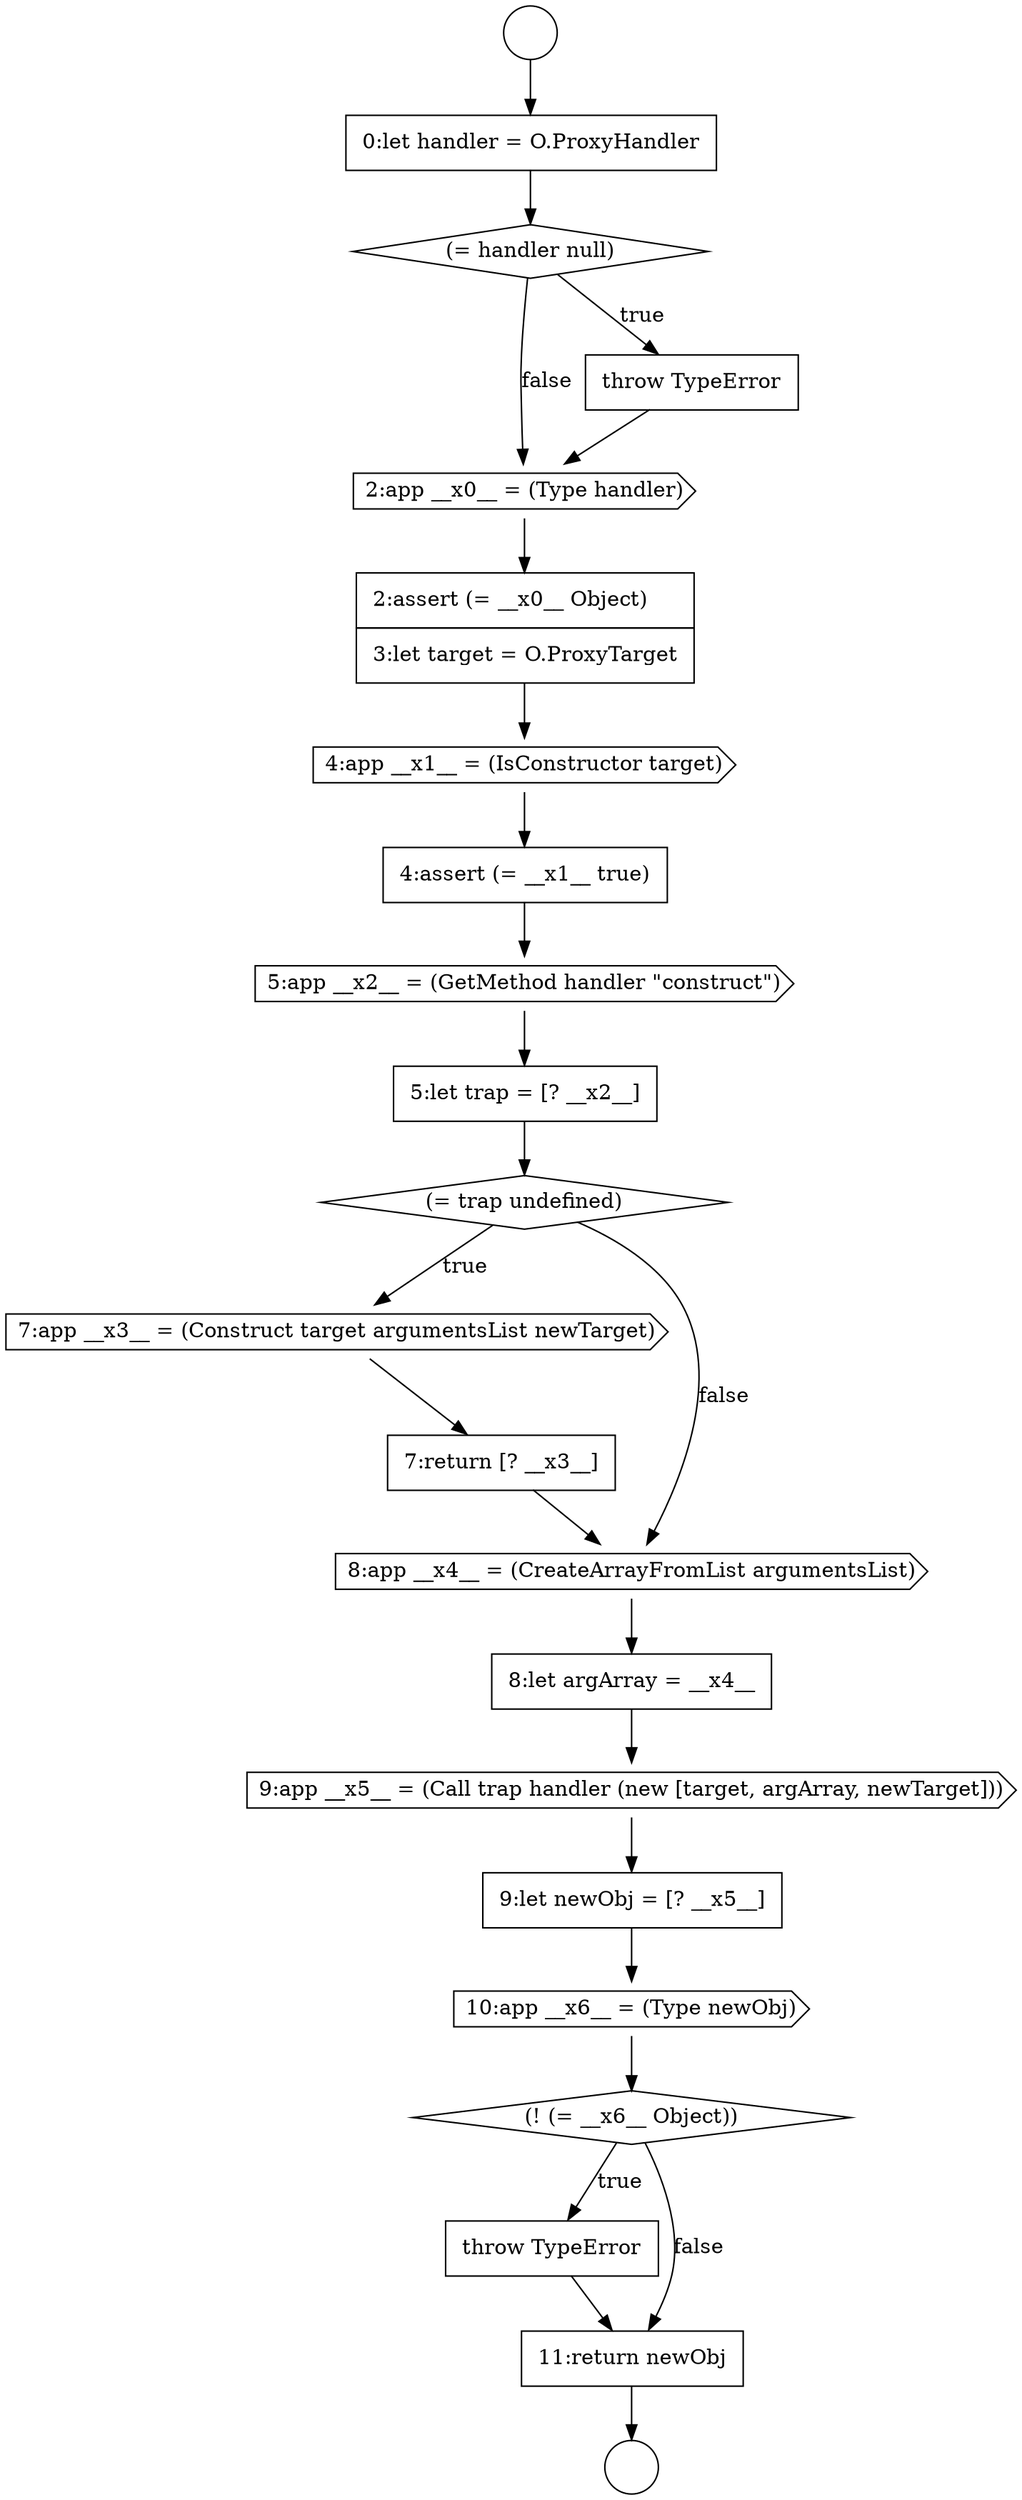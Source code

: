 digraph {
  node3248 [shape=none, margin=0, label=<<font color="black">
    <table border="0" cellborder="1" cellspacing="0" cellpadding="10">
      <tr><td align="left">9:let newObj = [? __x5__]</td></tr>
    </table>
  </font>> color="black" fillcolor="white" style=filled]
  node3231 [shape=circle label=" " color="black" fillcolor="white" style=filled]
  node3243 [shape=cds, label=<<font color="black">7:app __x3__ = (Construct target argumentsList newTarget)</font>> color="black" fillcolor="white" style=filled]
  node3237 [shape=none, margin=0, label=<<font color="black">
    <table border="0" cellborder="1" cellspacing="0" cellpadding="10">
      <tr><td align="left">2:assert (= __x0__ Object)</td></tr>
      <tr><td align="left">3:let target = O.ProxyTarget</td></tr>
    </table>
  </font>> color="black" fillcolor="white" style=filled]
  node3241 [shape=none, margin=0, label=<<font color="black">
    <table border="0" cellborder="1" cellspacing="0" cellpadding="10">
      <tr><td align="left">5:let trap = [? __x2__]</td></tr>
    </table>
  </font>> color="black" fillcolor="white" style=filled]
  node3246 [shape=none, margin=0, label=<<font color="black">
    <table border="0" cellborder="1" cellspacing="0" cellpadding="10">
      <tr><td align="left">8:let argArray = __x4__</td></tr>
    </table>
  </font>> color="black" fillcolor="white" style=filled]
  node3232 [shape=circle label=" " color="black" fillcolor="white" style=filled]
  node3236 [shape=cds, label=<<font color="black">2:app __x0__ = (Type handler)</font>> color="black" fillcolor="white" style=filled]
  node3249 [shape=cds, label=<<font color="black">10:app __x6__ = (Type newObj)</font>> color="black" fillcolor="white" style=filled]
  node3239 [shape=none, margin=0, label=<<font color="black">
    <table border="0" cellborder="1" cellspacing="0" cellpadding="10">
      <tr><td align="left">4:assert (= __x1__ true)</td></tr>
    </table>
  </font>> color="black" fillcolor="white" style=filled]
  node3233 [shape=none, margin=0, label=<<font color="black">
    <table border="0" cellborder="1" cellspacing="0" cellpadding="10">
      <tr><td align="left">0:let handler = O.ProxyHandler</td></tr>
    </table>
  </font>> color="black" fillcolor="white" style=filled]
  node3250 [shape=diamond, label=<<font color="black">(! (= __x6__ Object))</font>> color="black" fillcolor="white" style=filled]
  node3242 [shape=diamond, label=<<font color="black">(= trap undefined)</font>> color="black" fillcolor="white" style=filled]
  node3247 [shape=cds, label=<<font color="black">9:app __x5__ = (Call trap handler (new [target, argArray, newTarget]))</font>> color="black" fillcolor="white" style=filled]
  node3234 [shape=diamond, label=<<font color="black">(= handler null)</font>> color="black" fillcolor="white" style=filled]
  node3240 [shape=cds, label=<<font color="black">5:app __x2__ = (GetMethod handler &quot;construct&quot;)</font>> color="black" fillcolor="white" style=filled]
  node3251 [shape=none, margin=0, label=<<font color="black">
    <table border="0" cellborder="1" cellspacing="0" cellpadding="10">
      <tr><td align="left">throw TypeError</td></tr>
    </table>
  </font>> color="black" fillcolor="white" style=filled]
  node3238 [shape=cds, label=<<font color="black">4:app __x1__ = (IsConstructor target)</font>> color="black" fillcolor="white" style=filled]
  node3235 [shape=none, margin=0, label=<<font color="black">
    <table border="0" cellborder="1" cellspacing="0" cellpadding="10">
      <tr><td align="left">throw TypeError</td></tr>
    </table>
  </font>> color="black" fillcolor="white" style=filled]
  node3252 [shape=none, margin=0, label=<<font color="black">
    <table border="0" cellborder="1" cellspacing="0" cellpadding="10">
      <tr><td align="left">11:return newObj</td></tr>
    </table>
  </font>> color="black" fillcolor="white" style=filled]
  node3244 [shape=none, margin=0, label=<<font color="black">
    <table border="0" cellborder="1" cellspacing="0" cellpadding="10">
      <tr><td align="left">7:return [? __x3__]</td></tr>
    </table>
  </font>> color="black" fillcolor="white" style=filled]
  node3245 [shape=cds, label=<<font color="black">8:app __x4__ = (CreateArrayFromList argumentsList)</font>> color="black" fillcolor="white" style=filled]
  node3252 -> node3232 [ color="black"]
  node3240 -> node3241 [ color="black"]
  node3251 -> node3252 [ color="black"]
  node3245 -> node3246 [ color="black"]
  node3231 -> node3233 [ color="black"]
  node3241 -> node3242 [ color="black"]
  node3238 -> node3239 [ color="black"]
  node3237 -> node3238 [ color="black"]
  node3244 -> node3245 [ color="black"]
  node3246 -> node3247 [ color="black"]
  node3249 -> node3250 [ color="black"]
  node3243 -> node3244 [ color="black"]
  node3233 -> node3234 [ color="black"]
  node3247 -> node3248 [ color="black"]
  node3235 -> node3236 [ color="black"]
  node3242 -> node3243 [label=<<font color="black">true</font>> color="black"]
  node3242 -> node3245 [label=<<font color="black">false</font>> color="black"]
  node3234 -> node3235 [label=<<font color="black">true</font>> color="black"]
  node3234 -> node3236 [label=<<font color="black">false</font>> color="black"]
  node3248 -> node3249 [ color="black"]
  node3239 -> node3240 [ color="black"]
  node3250 -> node3251 [label=<<font color="black">true</font>> color="black"]
  node3250 -> node3252 [label=<<font color="black">false</font>> color="black"]
  node3236 -> node3237 [ color="black"]
}
